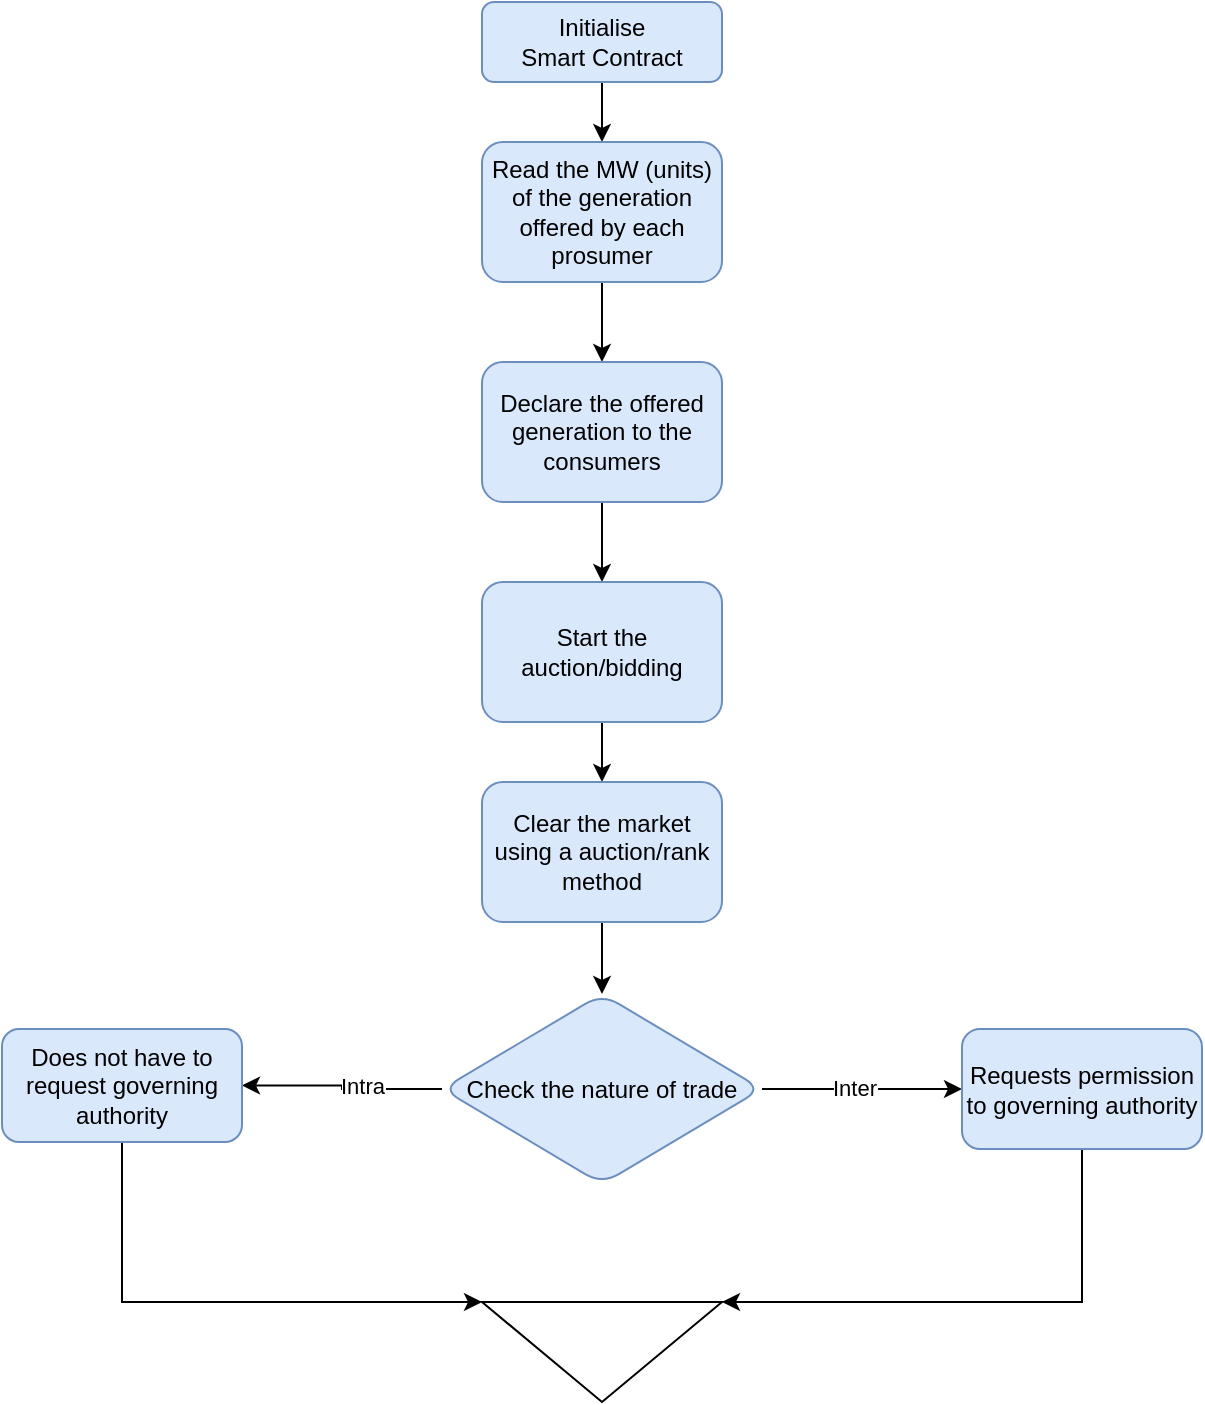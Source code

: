 <mxfile version="20.3.0" type="github">
  <diagram id="C5RBs43oDa-KdzZeNtuy" name="Page-1">
    <mxGraphModel dx="935" dy="632" grid="1" gridSize="10" guides="1" tooltips="1" connect="1" arrows="1" fold="1" page="1" pageScale="1" pageWidth="827" pageHeight="1169" math="0" shadow="0">
      <root>
        <mxCell id="WIyWlLk6GJQsqaUBKTNV-0" />
        <mxCell id="WIyWlLk6GJQsqaUBKTNV-1" parent="WIyWlLk6GJQsqaUBKTNV-0" />
        <mxCell id="rWoYHG3ChSwZRX66SjXA-2" value="" style="edgeStyle=orthogonalEdgeStyle;rounded=0;orthogonalLoop=1;jettySize=auto;html=1;" edge="1" parent="WIyWlLk6GJQsqaUBKTNV-1" source="WIyWlLk6GJQsqaUBKTNV-3" target="rWoYHG3ChSwZRX66SjXA-0">
          <mxGeometry relative="1" as="geometry" />
        </mxCell>
        <mxCell id="WIyWlLk6GJQsqaUBKTNV-3" value="Initialise&lt;br&gt;Smart Contract" style="rounded=1;whiteSpace=wrap;html=1;fontSize=12;glass=0;strokeWidth=1;shadow=0;fillColor=#dae8fc;strokeColor=#6c8ebf;" parent="WIyWlLk6GJQsqaUBKTNV-1" vertex="1">
          <mxGeometry x="360" y="20" width="120" height="40" as="geometry" />
        </mxCell>
        <mxCell id="rWoYHG3ChSwZRX66SjXA-4" value="" style="edgeStyle=orthogonalEdgeStyle;rounded=0;orthogonalLoop=1;jettySize=auto;html=1;" edge="1" parent="WIyWlLk6GJQsqaUBKTNV-1" source="rWoYHG3ChSwZRX66SjXA-0" target="rWoYHG3ChSwZRX66SjXA-3">
          <mxGeometry relative="1" as="geometry" />
        </mxCell>
        <mxCell id="rWoYHG3ChSwZRX66SjXA-0" value="Read the MW (units) of the generation offered by each prosumer" style="rounded=1;whiteSpace=wrap;html=1;fillColor=#dae8fc;strokeColor=#6c8ebf;" vertex="1" parent="WIyWlLk6GJQsqaUBKTNV-1">
          <mxGeometry x="360" y="90" width="120" height="70" as="geometry" />
        </mxCell>
        <mxCell id="rWoYHG3ChSwZRX66SjXA-6" value="" style="edgeStyle=orthogonalEdgeStyle;rounded=0;orthogonalLoop=1;jettySize=auto;html=1;" edge="1" parent="WIyWlLk6GJQsqaUBKTNV-1" source="rWoYHG3ChSwZRX66SjXA-3" target="rWoYHG3ChSwZRX66SjXA-5">
          <mxGeometry relative="1" as="geometry" />
        </mxCell>
        <mxCell id="rWoYHG3ChSwZRX66SjXA-3" value="Declare the offered generation to the consumers" style="rounded=1;whiteSpace=wrap;html=1;fillColor=#dae8fc;strokeColor=#6c8ebf;" vertex="1" parent="WIyWlLk6GJQsqaUBKTNV-1">
          <mxGeometry x="360" y="200" width="120" height="70" as="geometry" />
        </mxCell>
        <mxCell id="rWoYHG3ChSwZRX66SjXA-19" value="" style="edgeStyle=orthogonalEdgeStyle;rounded=0;orthogonalLoop=1;jettySize=auto;html=1;" edge="1" parent="WIyWlLk6GJQsqaUBKTNV-1" source="rWoYHG3ChSwZRX66SjXA-5" target="rWoYHG3ChSwZRX66SjXA-7">
          <mxGeometry relative="1" as="geometry" />
        </mxCell>
        <mxCell id="rWoYHG3ChSwZRX66SjXA-5" value="Start the auction/bidding" style="rounded=1;whiteSpace=wrap;html=1;fillColor=#dae8fc;strokeColor=#6c8ebf;" vertex="1" parent="WIyWlLk6GJQsqaUBKTNV-1">
          <mxGeometry x="360" y="310" width="120" height="70" as="geometry" />
        </mxCell>
        <mxCell id="rWoYHG3ChSwZRX66SjXA-24" value="" style="edgeStyle=orthogonalEdgeStyle;rounded=0;orthogonalLoop=1;jettySize=auto;html=1;" edge="1" parent="WIyWlLk6GJQsqaUBKTNV-1" source="rWoYHG3ChSwZRX66SjXA-7" target="rWoYHG3ChSwZRX66SjXA-23">
          <mxGeometry relative="1" as="geometry" />
        </mxCell>
        <mxCell id="rWoYHG3ChSwZRX66SjXA-7" value="Clear the market using a auction/rank method" style="rounded=1;whiteSpace=wrap;html=1;fillColor=#dae8fc;strokeColor=#6c8ebf;" vertex="1" parent="WIyWlLk6GJQsqaUBKTNV-1">
          <mxGeometry x="360" y="410" width="120" height="70" as="geometry" />
        </mxCell>
        <mxCell id="rWoYHG3ChSwZRX66SjXA-26" value="" style="edgeStyle=orthogonalEdgeStyle;rounded=0;orthogonalLoop=1;jettySize=auto;html=1;" edge="1" parent="WIyWlLk6GJQsqaUBKTNV-1" source="rWoYHG3ChSwZRX66SjXA-23" target="rWoYHG3ChSwZRX66SjXA-25">
          <mxGeometry relative="1" as="geometry" />
        </mxCell>
        <mxCell id="rWoYHG3ChSwZRX66SjXA-28" value="Inter" style="edgeLabel;html=1;align=center;verticalAlign=middle;resizable=0;points=[];" vertex="1" connectable="0" parent="rWoYHG3ChSwZRX66SjXA-26">
          <mxGeometry x="-0.087" y="1" relative="1" as="geometry">
            <mxPoint as="offset" />
          </mxGeometry>
        </mxCell>
        <mxCell id="rWoYHG3ChSwZRX66SjXA-30" value="" style="edgeStyle=orthogonalEdgeStyle;rounded=0;orthogonalLoop=1;jettySize=auto;html=1;" edge="1" parent="WIyWlLk6GJQsqaUBKTNV-1" source="rWoYHG3ChSwZRX66SjXA-23" target="rWoYHG3ChSwZRX66SjXA-29">
          <mxGeometry relative="1" as="geometry" />
        </mxCell>
        <mxCell id="rWoYHG3ChSwZRX66SjXA-31" value="Intra" style="edgeLabel;html=1;align=center;verticalAlign=middle;resizable=0;points=[];" vertex="1" connectable="0" parent="rWoYHG3ChSwZRX66SjXA-30">
          <mxGeometry x="-0.208" y="-2" relative="1" as="geometry">
            <mxPoint as="offset" />
          </mxGeometry>
        </mxCell>
        <mxCell id="rWoYHG3ChSwZRX66SjXA-23" value="Check the nature of trade" style="rhombus;whiteSpace=wrap;html=1;fillColor=#dae8fc;strokeColor=#6c8ebf;rounded=1;" vertex="1" parent="WIyWlLk6GJQsqaUBKTNV-1">
          <mxGeometry x="340" y="516" width="160" height="95" as="geometry" />
        </mxCell>
        <mxCell id="rWoYHG3ChSwZRX66SjXA-36" value="" style="edgeStyle=orthogonalEdgeStyle;rounded=0;orthogonalLoop=1;jettySize=auto;html=1;" edge="1" parent="WIyWlLk6GJQsqaUBKTNV-1" source="rWoYHG3ChSwZRX66SjXA-25" target="rWoYHG3ChSwZRX66SjXA-33">
          <mxGeometry relative="1" as="geometry">
            <Array as="points">
              <mxPoint x="660" y="670" />
            </Array>
          </mxGeometry>
        </mxCell>
        <mxCell id="rWoYHG3ChSwZRX66SjXA-25" value="Requests permission to governing authority" style="whiteSpace=wrap;html=1;fillColor=#dae8fc;strokeColor=#6c8ebf;rounded=1;" vertex="1" parent="WIyWlLk6GJQsqaUBKTNV-1">
          <mxGeometry x="600" y="533.5" width="120" height="60" as="geometry" />
        </mxCell>
        <mxCell id="rWoYHG3ChSwZRX66SjXA-35" value="" style="edgeStyle=orthogonalEdgeStyle;rounded=0;orthogonalLoop=1;jettySize=auto;html=1;" edge="1" parent="WIyWlLk6GJQsqaUBKTNV-1" source="rWoYHG3ChSwZRX66SjXA-29" target="rWoYHG3ChSwZRX66SjXA-33">
          <mxGeometry relative="1" as="geometry">
            <Array as="points">
              <mxPoint x="180" y="670" />
            </Array>
          </mxGeometry>
        </mxCell>
        <mxCell id="rWoYHG3ChSwZRX66SjXA-29" value="Does not have to request governing authority" style="whiteSpace=wrap;html=1;fillColor=#dae8fc;strokeColor=#6c8ebf;rounded=1;" vertex="1" parent="WIyWlLk6GJQsqaUBKTNV-1">
          <mxGeometry x="120" y="533.5" width="120" height="56.5" as="geometry" />
        </mxCell>
        <mxCell id="rWoYHG3ChSwZRX66SjXA-33" value="" style="triangle;whiteSpace=wrap;html=1;direction=south;" vertex="1" parent="WIyWlLk6GJQsqaUBKTNV-1">
          <mxGeometry x="360" y="670" width="120" height="50" as="geometry" />
        </mxCell>
      </root>
    </mxGraphModel>
  </diagram>
</mxfile>
